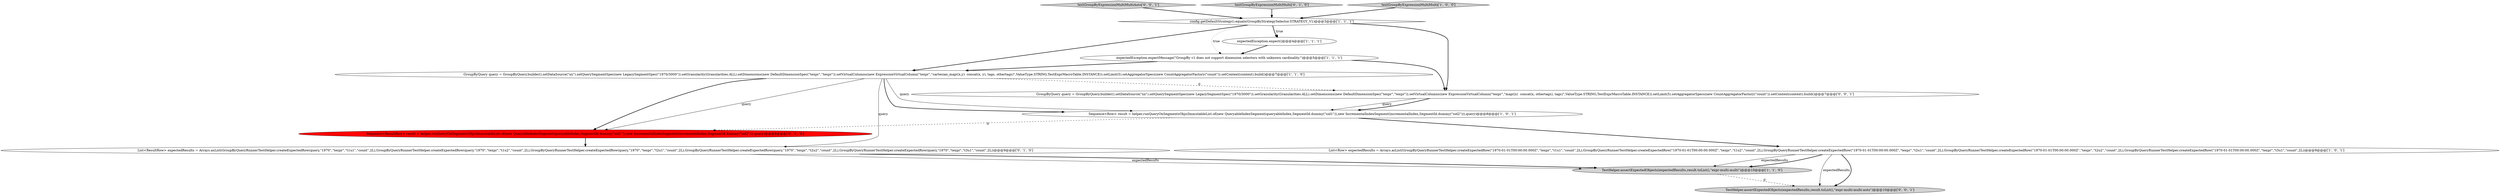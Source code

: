 digraph {
11 [style = filled, label = "testGroupByExpressionMultiMultiAuto['0', '0', '1']", fillcolor = lightgray, shape = diamond image = "AAA0AAABBB3BBB"];
2 [style = filled, label = "config.getDefaultStrategy().equals(GroupByStrategySelector.STRATEGY_V1)@@@3@@@['1', '1', '1']", fillcolor = white, shape = diamond image = "AAA0AAABBB1BBB"];
7 [style = filled, label = "GroupByQuery query = GroupByQuery.builder().setDataSource(\"xx\").setQuerySegmentSpec(new LegacySegmentSpec(\"1970/3000\")).setGranularity(Granularities.ALL).setDimensions(new DefaultDimensionSpec(\"texpr\",\"texpr\")).setVirtualColumns(new ExpressionVirtualColumn(\"texpr\",\"cartesian_map((x,y)  concat(x, y), tags, othertags)\",ValueType.STRING,TestExprMacroTable.INSTANCE)).setLimit(5).setAggregatorSpecs(new CountAggregatorFactory(\"count\")).setContext(context).build()@@@7@@@['1', '1', '0']", fillcolor = white, shape = ellipse image = "AAA0AAABBB1BBB"];
5 [style = filled, label = "TestHelper.assertExpectedObjects(expectedResults,result.toList(),\"expr-multi-multi\")@@@10@@@['1', '1', '0']", fillcolor = lightgray, shape = ellipse image = "AAA0AAABBB1BBB"];
1 [style = filled, label = "expectedException.expectMessage(\"GroupBy v1 does not support dimension selectors with unknown cardinality.\")@@@5@@@['1', '1', '1']", fillcolor = white, shape = ellipse image = "AAA0AAABBB1BBB"];
3 [style = filled, label = "List<Row> expectedResults = Arrays.asList(GroupByQueryRunnerTestHelper.createExpectedRow(\"1970-01-01T00:00:00.000Z\",\"texpr\",\"t1u1\",\"count\",2L),GroupByQueryRunnerTestHelper.createExpectedRow(\"1970-01-01T00:00:00.000Z\",\"texpr\",\"t1u2\",\"count\",2L),GroupByQueryRunnerTestHelper.createExpectedRow(\"1970-01-01T00:00:00.000Z\",\"texpr\",\"t2u1\",\"count\",2L),GroupByQueryRunnerTestHelper.createExpectedRow(\"1970-01-01T00:00:00.000Z\",\"texpr\",\"t2u2\",\"count\",2L),GroupByQueryRunnerTestHelper.createExpectedRow(\"1970-01-01T00:00:00.000Z\",\"texpr\",\"t3u1\",\"count\",2L))@@@9@@@['1', '0', '1']", fillcolor = white, shape = ellipse image = "AAA0AAABBB1BBB"];
13 [style = filled, label = "TestHelper.assertExpectedObjects(expectedResults,result.toList(),\"expr-multi-multi-auto\")@@@10@@@['0', '0', '1']", fillcolor = lightgray, shape = ellipse image = "AAA0AAABBB3BBB"];
8 [style = filled, label = "Sequence<ResultRow> result = helper.runQueryOnSegmentsObjs(ImmutableList.of(new QueryableIndexSegment(queryableIndex,SegmentId.dummy(\"sid1\")),new IncrementalIndexSegment(incrementalIndex,SegmentId.dummy(\"sid2\"))),query)@@@8@@@['0', '1', '0']", fillcolor = red, shape = ellipse image = "AAA1AAABBB2BBB"];
10 [style = filled, label = "testGroupByExpressionMultiMulti['0', '1', '0']", fillcolor = lightgray, shape = diamond image = "AAA0AAABBB2BBB"];
9 [style = filled, label = "List<ResultRow> expectedResults = Arrays.asList(GroupByQueryRunnerTestHelper.createExpectedRow(query,\"1970\",\"texpr\",\"t1u1\",\"count\",2L),GroupByQueryRunnerTestHelper.createExpectedRow(query,\"1970\",\"texpr\",\"t1u2\",\"count\",2L),GroupByQueryRunnerTestHelper.createExpectedRow(query,\"1970\",\"texpr\",\"t2u1\",\"count\",2L),GroupByQueryRunnerTestHelper.createExpectedRow(query,\"1970\",\"texpr\",\"t2u2\",\"count\",2L),GroupByQueryRunnerTestHelper.createExpectedRow(query,\"1970\",\"texpr\",\"t3u1\",\"count\",2L))@@@9@@@['0', '1', '0']", fillcolor = white, shape = ellipse image = "AAA0AAABBB2BBB"];
4 [style = filled, label = "Sequence<Row> result = helper.runQueryOnSegmentsObjs(ImmutableList.of(new QueryableIndexSegment(queryableIndex,SegmentId.dummy(\"sid1\")),new IncrementalIndexSegment(incrementalIndex,SegmentId.dummy(\"sid2\"))),query)@@@8@@@['1', '0', '1']", fillcolor = white, shape = ellipse image = "AAA0AAABBB1BBB"];
0 [style = filled, label = "testGroupByExpressionMultiMulti['1', '0', '0']", fillcolor = lightgray, shape = diamond image = "AAA0AAABBB1BBB"];
6 [style = filled, label = "expectedException.expect()@@@4@@@['1', '1', '1']", fillcolor = white, shape = ellipse image = "AAA0AAABBB1BBB"];
12 [style = filled, label = "GroupByQuery query = GroupByQuery.builder().setDataSource(\"xx\").setQuerySegmentSpec(new LegacySegmentSpec(\"1970/3000\")).setGranularity(Granularities.ALL).setDimensions(new DefaultDimensionSpec(\"texpr\",\"texpr\")).setVirtualColumns(new ExpressionVirtualColumn(\"texpr\",\"map((x)  concat(x, othertags), tags)\",ValueType.STRING,TestExprMacroTable.INSTANCE)).setLimit(5).setAggregatorSpecs(new CountAggregatorFactory(\"count\")).setContext(context).build()@@@7@@@['0', '0', '1']", fillcolor = white, shape = ellipse image = "AAA0AAABBB3BBB"];
5->13 [style = dashed, label="0"];
4->3 [style = bold, label=""];
12->4 [style = solid, label="query"];
2->6 [style = bold, label=""];
0->2 [style = bold, label=""];
3->5 [style = solid, label="expectedResults"];
7->4 [style = bold, label=""];
7->8 [style = bold, label=""];
3->13 [style = solid, label="expectedResults"];
1->7 [style = bold, label=""];
11->2 [style = bold, label=""];
2->12 [style = bold, label=""];
9->5 [style = solid, label="expectedResults"];
6->1 [style = bold, label=""];
3->5 [style = bold, label=""];
7->9 [style = solid, label="query"];
12->4 [style = bold, label=""];
2->6 [style = dotted, label="true"];
2->1 [style = dotted, label="true"];
4->8 [style = dashed, label="0"];
8->9 [style = bold, label=""];
7->4 [style = solid, label="query"];
1->12 [style = bold, label=""];
9->5 [style = bold, label=""];
3->13 [style = bold, label=""];
7->12 [style = dashed, label="0"];
10->2 [style = bold, label=""];
2->7 [style = bold, label=""];
7->8 [style = solid, label="query"];
}
